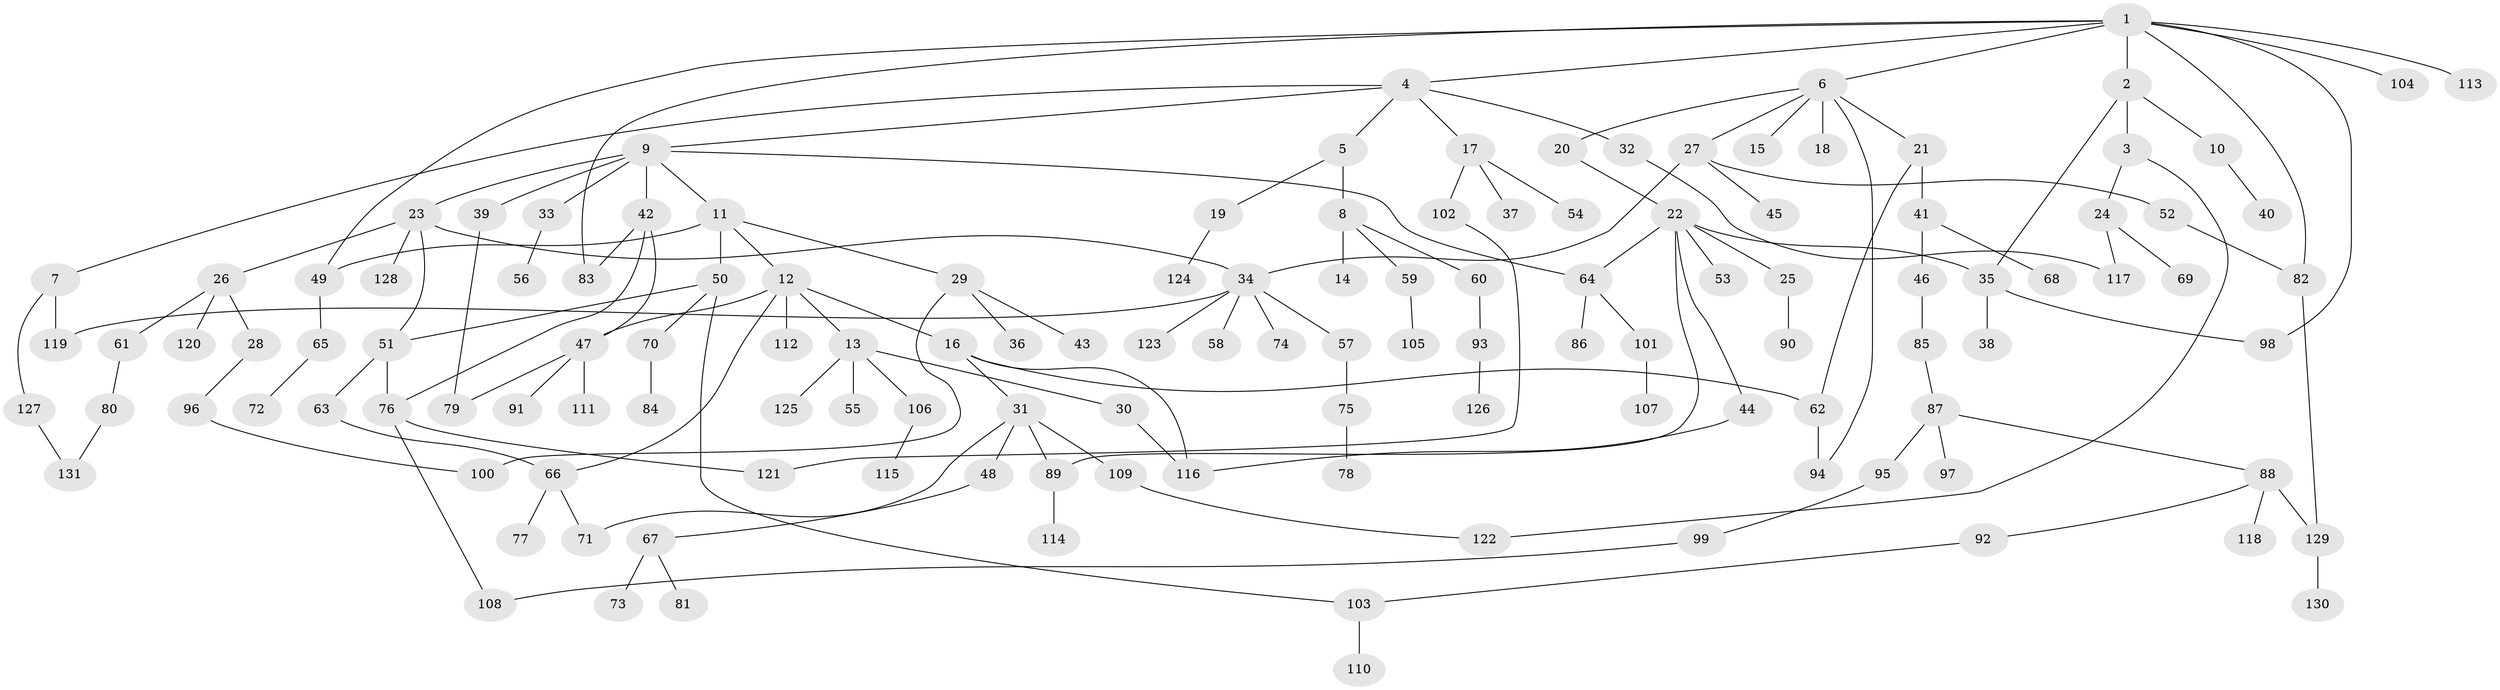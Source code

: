 // Generated by graph-tools (version 1.1) at 2025/25/03/09/25 03:25:26]
// undirected, 131 vertices, 157 edges
graph export_dot {
graph [start="1"]
  node [color=gray90,style=filled];
  1;
  2;
  3;
  4;
  5;
  6;
  7;
  8;
  9;
  10;
  11;
  12;
  13;
  14;
  15;
  16;
  17;
  18;
  19;
  20;
  21;
  22;
  23;
  24;
  25;
  26;
  27;
  28;
  29;
  30;
  31;
  32;
  33;
  34;
  35;
  36;
  37;
  38;
  39;
  40;
  41;
  42;
  43;
  44;
  45;
  46;
  47;
  48;
  49;
  50;
  51;
  52;
  53;
  54;
  55;
  56;
  57;
  58;
  59;
  60;
  61;
  62;
  63;
  64;
  65;
  66;
  67;
  68;
  69;
  70;
  71;
  72;
  73;
  74;
  75;
  76;
  77;
  78;
  79;
  80;
  81;
  82;
  83;
  84;
  85;
  86;
  87;
  88;
  89;
  90;
  91;
  92;
  93;
  94;
  95;
  96;
  97;
  98;
  99;
  100;
  101;
  102;
  103;
  104;
  105;
  106;
  107;
  108;
  109;
  110;
  111;
  112;
  113;
  114;
  115;
  116;
  117;
  118;
  119;
  120;
  121;
  122;
  123;
  124;
  125;
  126;
  127;
  128;
  129;
  130;
  131;
  1 -- 2;
  1 -- 4;
  1 -- 6;
  1 -- 49;
  1 -- 82;
  1 -- 98;
  1 -- 104;
  1 -- 113;
  1 -- 83;
  2 -- 3;
  2 -- 10;
  2 -- 35;
  3 -- 24;
  3 -- 122;
  4 -- 5;
  4 -- 7;
  4 -- 9;
  4 -- 17;
  4 -- 32;
  5 -- 8;
  5 -- 19;
  6 -- 15;
  6 -- 18;
  6 -- 20;
  6 -- 21;
  6 -- 27;
  6 -- 94;
  7 -- 127;
  7 -- 119;
  8 -- 14;
  8 -- 59;
  8 -- 60;
  9 -- 11;
  9 -- 23;
  9 -- 33;
  9 -- 39;
  9 -- 42;
  9 -- 64;
  10 -- 40;
  11 -- 12;
  11 -- 29;
  11 -- 50;
  11 -- 49;
  12 -- 13;
  12 -- 16;
  12 -- 47;
  12 -- 66;
  12 -- 112;
  13 -- 30;
  13 -- 55;
  13 -- 106;
  13 -- 125;
  16 -- 31;
  16 -- 62;
  16 -- 116;
  17 -- 37;
  17 -- 54;
  17 -- 102;
  19 -- 124;
  20 -- 22;
  21 -- 41;
  21 -- 62;
  22 -- 25;
  22 -- 35;
  22 -- 44;
  22 -- 53;
  22 -- 89;
  22 -- 64;
  23 -- 26;
  23 -- 34;
  23 -- 51;
  23 -- 128;
  24 -- 69;
  24 -- 117;
  25 -- 90;
  26 -- 28;
  26 -- 61;
  26 -- 120;
  27 -- 45;
  27 -- 52;
  27 -- 34;
  28 -- 96;
  29 -- 36;
  29 -- 43;
  29 -- 100;
  30 -- 116;
  31 -- 48;
  31 -- 71;
  31 -- 89;
  31 -- 109;
  32 -- 117;
  33 -- 56;
  34 -- 57;
  34 -- 58;
  34 -- 74;
  34 -- 119;
  34 -- 123;
  35 -- 38;
  35 -- 98;
  39 -- 79;
  41 -- 46;
  41 -- 68;
  42 -- 76;
  42 -- 83;
  42 -- 47;
  44 -- 116;
  46 -- 85;
  47 -- 91;
  47 -- 111;
  47 -- 79;
  48 -- 67;
  49 -- 65;
  50 -- 70;
  50 -- 103;
  50 -- 51;
  51 -- 63;
  51 -- 76;
  52 -- 82;
  57 -- 75;
  59 -- 105;
  60 -- 93;
  61 -- 80;
  62 -- 94;
  63 -- 66;
  64 -- 86;
  64 -- 101;
  65 -- 72;
  66 -- 77;
  66 -- 71;
  67 -- 73;
  67 -- 81;
  70 -- 84;
  75 -- 78;
  76 -- 108;
  76 -- 121;
  80 -- 131;
  82 -- 129;
  85 -- 87;
  87 -- 88;
  87 -- 95;
  87 -- 97;
  88 -- 92;
  88 -- 118;
  88 -- 129;
  89 -- 114;
  92 -- 103;
  93 -- 126;
  95 -- 99;
  96 -- 100;
  99 -- 108;
  101 -- 107;
  102 -- 121;
  103 -- 110;
  106 -- 115;
  109 -- 122;
  127 -- 131;
  129 -- 130;
}
